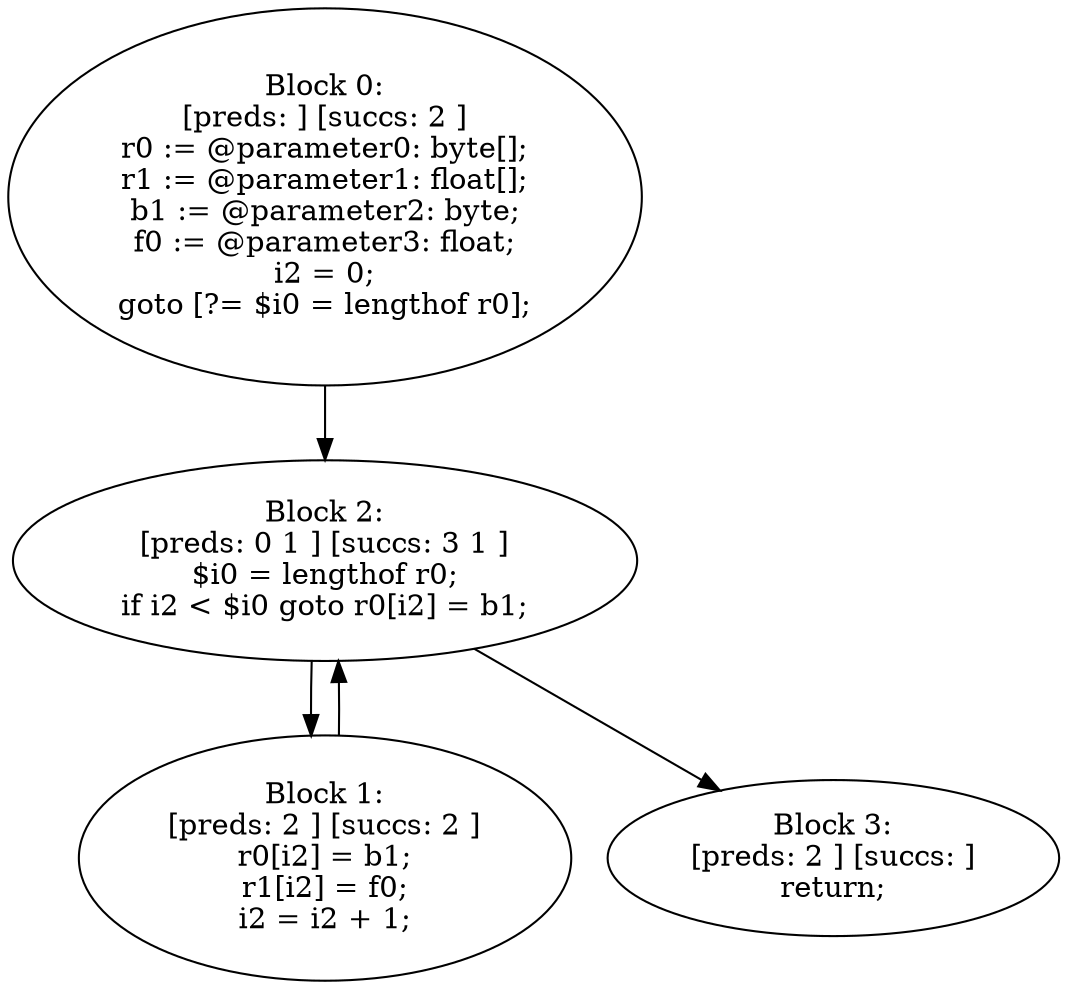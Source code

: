 digraph "unitGraph" {
    "Block 0:
[preds: ] [succs: 2 ]
r0 := @parameter0: byte[];
r1 := @parameter1: float[];
b1 := @parameter2: byte;
f0 := @parameter3: float;
i2 = 0;
goto [?= $i0 = lengthof r0];
"
    "Block 1:
[preds: 2 ] [succs: 2 ]
r0[i2] = b1;
r1[i2] = f0;
i2 = i2 + 1;
"
    "Block 2:
[preds: 0 1 ] [succs: 3 1 ]
$i0 = lengthof r0;
if i2 < $i0 goto r0[i2] = b1;
"
    "Block 3:
[preds: 2 ] [succs: ]
return;
"
    "Block 0:
[preds: ] [succs: 2 ]
r0 := @parameter0: byte[];
r1 := @parameter1: float[];
b1 := @parameter2: byte;
f0 := @parameter3: float;
i2 = 0;
goto [?= $i0 = lengthof r0];
"->"Block 2:
[preds: 0 1 ] [succs: 3 1 ]
$i0 = lengthof r0;
if i2 < $i0 goto r0[i2] = b1;
";
    "Block 1:
[preds: 2 ] [succs: 2 ]
r0[i2] = b1;
r1[i2] = f0;
i2 = i2 + 1;
"->"Block 2:
[preds: 0 1 ] [succs: 3 1 ]
$i0 = lengthof r0;
if i2 < $i0 goto r0[i2] = b1;
";
    "Block 2:
[preds: 0 1 ] [succs: 3 1 ]
$i0 = lengthof r0;
if i2 < $i0 goto r0[i2] = b1;
"->"Block 3:
[preds: 2 ] [succs: ]
return;
";
    "Block 2:
[preds: 0 1 ] [succs: 3 1 ]
$i0 = lengthof r0;
if i2 < $i0 goto r0[i2] = b1;
"->"Block 1:
[preds: 2 ] [succs: 2 ]
r0[i2] = b1;
r1[i2] = f0;
i2 = i2 + 1;
";
}
